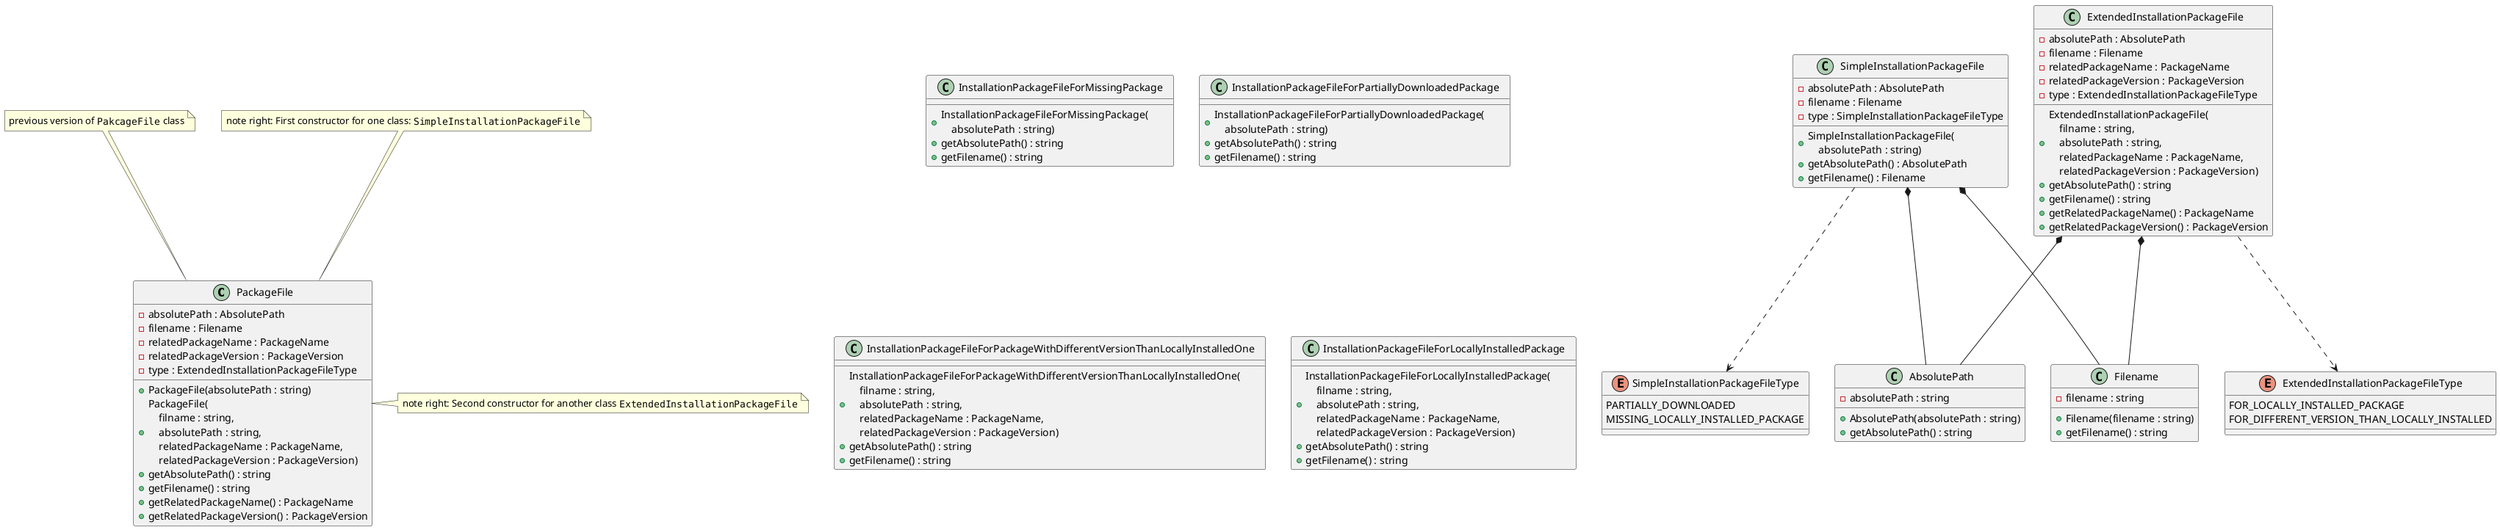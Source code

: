 @startuml

'Proposed solutions to avoid assigning reference member attributes to temporary values in single-argument constructor:
' - Inheritance/Implementation of interface - a class with only pure virtual functions with commonfunctions
'   - overkill/not necessary - I don't use them in one container, neither I want to complicate my code with abstractions for simplicity and understandability
' - Splitting one 'PackageFile'
'   - to two classes
'   - then encapsulate the 'string' type 'filname' and 'absolutePath' member variables to custom defined classes 'Filename' and 'AbsolutePath' for expressivenes
'   - Accepted solution
class PackageFile {
    + PackageFile(absolutePath : string)
    + PackageFile(\
        \n    filname : string,\
        \n    absolutePath : string,\
        \n    relatedPackageName : PackageName,\
        \n    relatedPackageVersion : PackageVersion)
    + getAbsolutePath() : string
    + getFilename() : string
    + getRelatedPackageName() : PackageName
    + getRelatedPackageVersion() : PackageVersion
    - absolutePath : AbsolutePath
    - filename : Filename
    - relatedPackageName : PackageName
    - relatedPackageVersion : PackageVersion
    - type : ExtendedInstallationPackageFileType
}

note top of PackageFile: previous version of ""PakcageFile"" class
note top of PackageFile: note right: First constructor for one class: ""SimpleInstallationPackageFile""
note right of PackageFile: note right: Second constructor for another class ""ExtendedInstallationPackageFile""

'Analysis

class InstallationPackageFileForMissingPackage {
    + InstallationPackageFileForMissingPackage(\
        \n    absolutePath : string)
    + getAbsolutePath() : string
    + getFilename() : string
}

class InstallationPackageFileForPartiallyDownloadedPackage {
    + InstallationPackageFileForPartiallyDownloadedPackage(\
        \n    absolutePath : string)
    + getAbsolutePath() : string
    + getFilename() : string
}

enum SimpleInstallationPackageFileType {
    PARTIALLY_DOWNLOADED
    MISSING_LOCALLY_INSTALLED_PACKAGE
}

class SimpleInstallationPackageFile {
    + SimpleInstallationPackageFile(\
        \n    absolutePath : string)
    + getAbsolutePath() : AbsolutePath
    + getFilename() : Filename
    - absolutePath : AbsolutePath
    - filename : Filename
    - type : SimpleInstallationPackageFileType
}

class AbsolutePath {
    + AbsolutePath(absolutePath : string)
    + getAbsolutePath() : string
    - absolutePath : string
}

class Filename {
    + Filename(filename : string)
    + getFilename() : string
    - filename : string
}

SimpleInstallationPackageFile *-- AbsolutePath
SimpleInstallationPackageFile *-- Filename
SimpleInstallationPackageFile ..> SimpleInstallationPackageFileType

class InstallationPackageFileForPackageWithDifferentVersionThanLocallyInstalledOne {
    + InstallationPackageFileForPackageWithDifferentVersionThanLocallyInstalledOne(\
        \n    filname : string,\
        \n    absolutePath : string,\
        \n    relatedPackageName : PackageName,\
        \n    relatedPackageVersion : PackageVersion)
    + getAbsolutePath() : string
    + getFilename() : string
}

class InstallationPackageFileForLocallyInstalledPackage {
    + InstallationPackageFileForLocallyInstalledPackage(\
        \n    filname : string,\
        \n    absolutePath : string,\
        \n    relatedPackageName : PackageName,\
        \n    relatedPackageVersion : PackageVersion)
    + getAbsolutePath() : string
    + getFilename() : string
}

enum ExtendedInstallationPackageFileType {
    FOR_LOCALLY_INSTALLED_PACKAGE
    FOR_DIFFERENT_VERSION_THAN_LOCALLY_INSTALLED
}

class ExtendedInstallationPackageFile {
    + ExtendedInstallationPackageFile(\
        \n    filname : string,\
        \n    absolutePath : string,\
        \n    relatedPackageName : PackageName,\
        \n    relatedPackageVersion : PackageVersion)
    + getAbsolutePath() : string
    + getFilename() : string
    + getRelatedPackageName() : PackageName
    + getRelatedPackageVersion() : PackageVersion
    - absolutePath : AbsolutePath
    - filename : Filename
    - relatedPackageName : PackageName
    - relatedPackageVersion : PackageVersion
    - type : ExtendedInstallationPackageFileType
}

ExtendedInstallationPackageFile *-- AbsolutePath
ExtendedInstallationPackageFile *-- Filename
ExtendedInstallationPackageFile ..> ExtendedInstallationPackageFileType
@enduml
